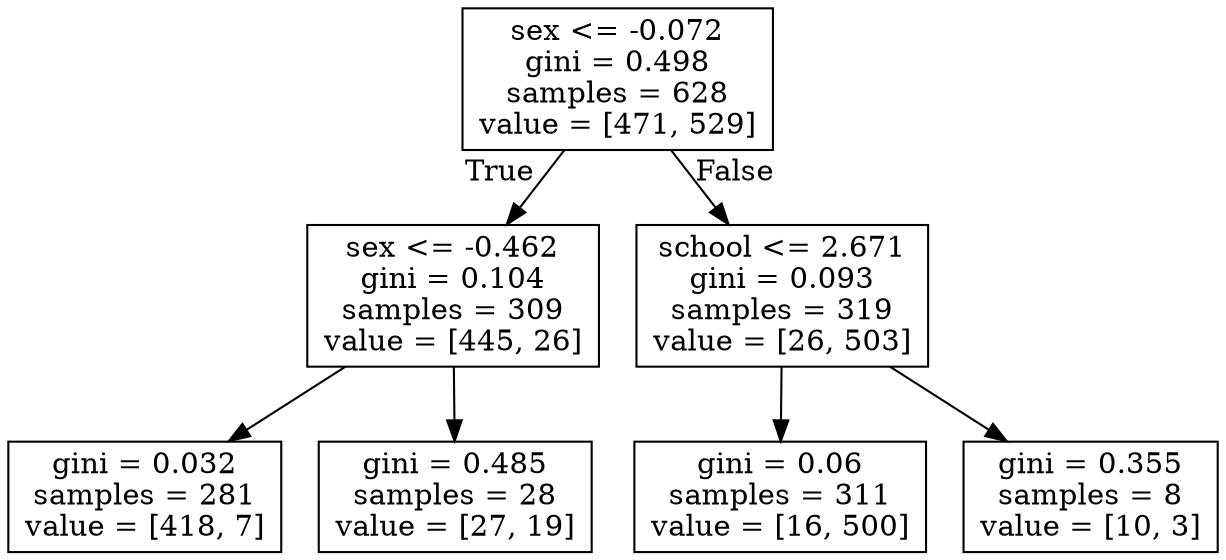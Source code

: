 digraph Tree {
node [shape=box] ;
0 [label="sex <= -0.072\ngini = 0.498\nsamples = 628\nvalue = [471, 529]"] ;
1 [label="sex <= -0.462\ngini = 0.104\nsamples = 309\nvalue = [445, 26]"] ;
0 -> 1 [labeldistance=2.5, labelangle=45, headlabel="True"] ;
2 [label="gini = 0.032\nsamples = 281\nvalue = [418, 7]"] ;
1 -> 2 ;
3 [label="gini = 0.485\nsamples = 28\nvalue = [27, 19]"] ;
1 -> 3 ;
4 [label="school <= 2.671\ngini = 0.093\nsamples = 319\nvalue = [26, 503]"] ;
0 -> 4 [labeldistance=2.5, labelangle=-45, headlabel="False"] ;
5 [label="gini = 0.06\nsamples = 311\nvalue = [16, 500]"] ;
4 -> 5 ;
6 [label="gini = 0.355\nsamples = 8\nvalue = [10, 3]"] ;
4 -> 6 ;
}